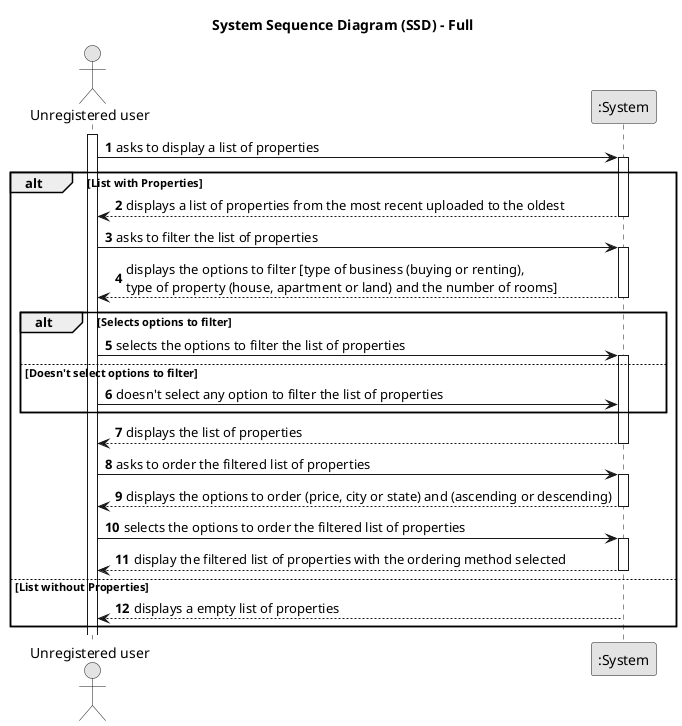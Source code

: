 @startuml
skinparam monochrome true
skinparam packageStyle rectangle
skinparam shadowing false

title System Sequence Diagram (SSD) - Full

autonumber

actor "Unregistered user" as User
participant ":System" as System

activate User

    User -> System : asks to display a list of properties
            activate System

    alt List with Properties

    System --> User : displays a list of properties from the most recent uploaded to the oldest
            deactivate System

    User -> System : asks to filter the list of properties
            activate System

    System --> User : displays the options to filter [type of business (buying or renting), \ntype of property (house, apartment or land) and the number of rooms]
             deactivate System

             alt Selects options to filter

             User -> System : selects the options to filter the list of properties
                     activate System

             else Doesn't select options to filter

             User -> System : doesn't select any option to filter the list of properties

             end

    System --> User : displays the list of properties
             deactivate System

    User -> System : asks to order the filtered list of properties
             activate System

    System --> User : displays the options to order (price, city or state) and (ascending or descending)
             deactivate System

    User -> System : selects the options to order the filtered list of properties
             activate System

    System --> User : display the filtered list of properties with the ordering method selected
             deactivate System

    else List without Properties

    System --> User : displays a empty list of properties
            deactivate System

    end

@enduml